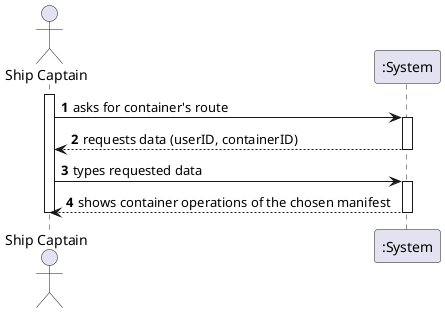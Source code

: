 @startuml
'https://plantuml.com/sequence-diagram

autonumber

actor "Ship Captain" as SP

activate SP
SP -> ":System" : asks for container's route

activate ":System"
":System" --> "SP" : requests data (userID, containerID)
deactivate ":System"

SP -> ":System" : types requested data

activate ":System"
":System" --> SP : shows container operations of the chosen manifest
deactivate ":System"

deactivate SP

@enduml